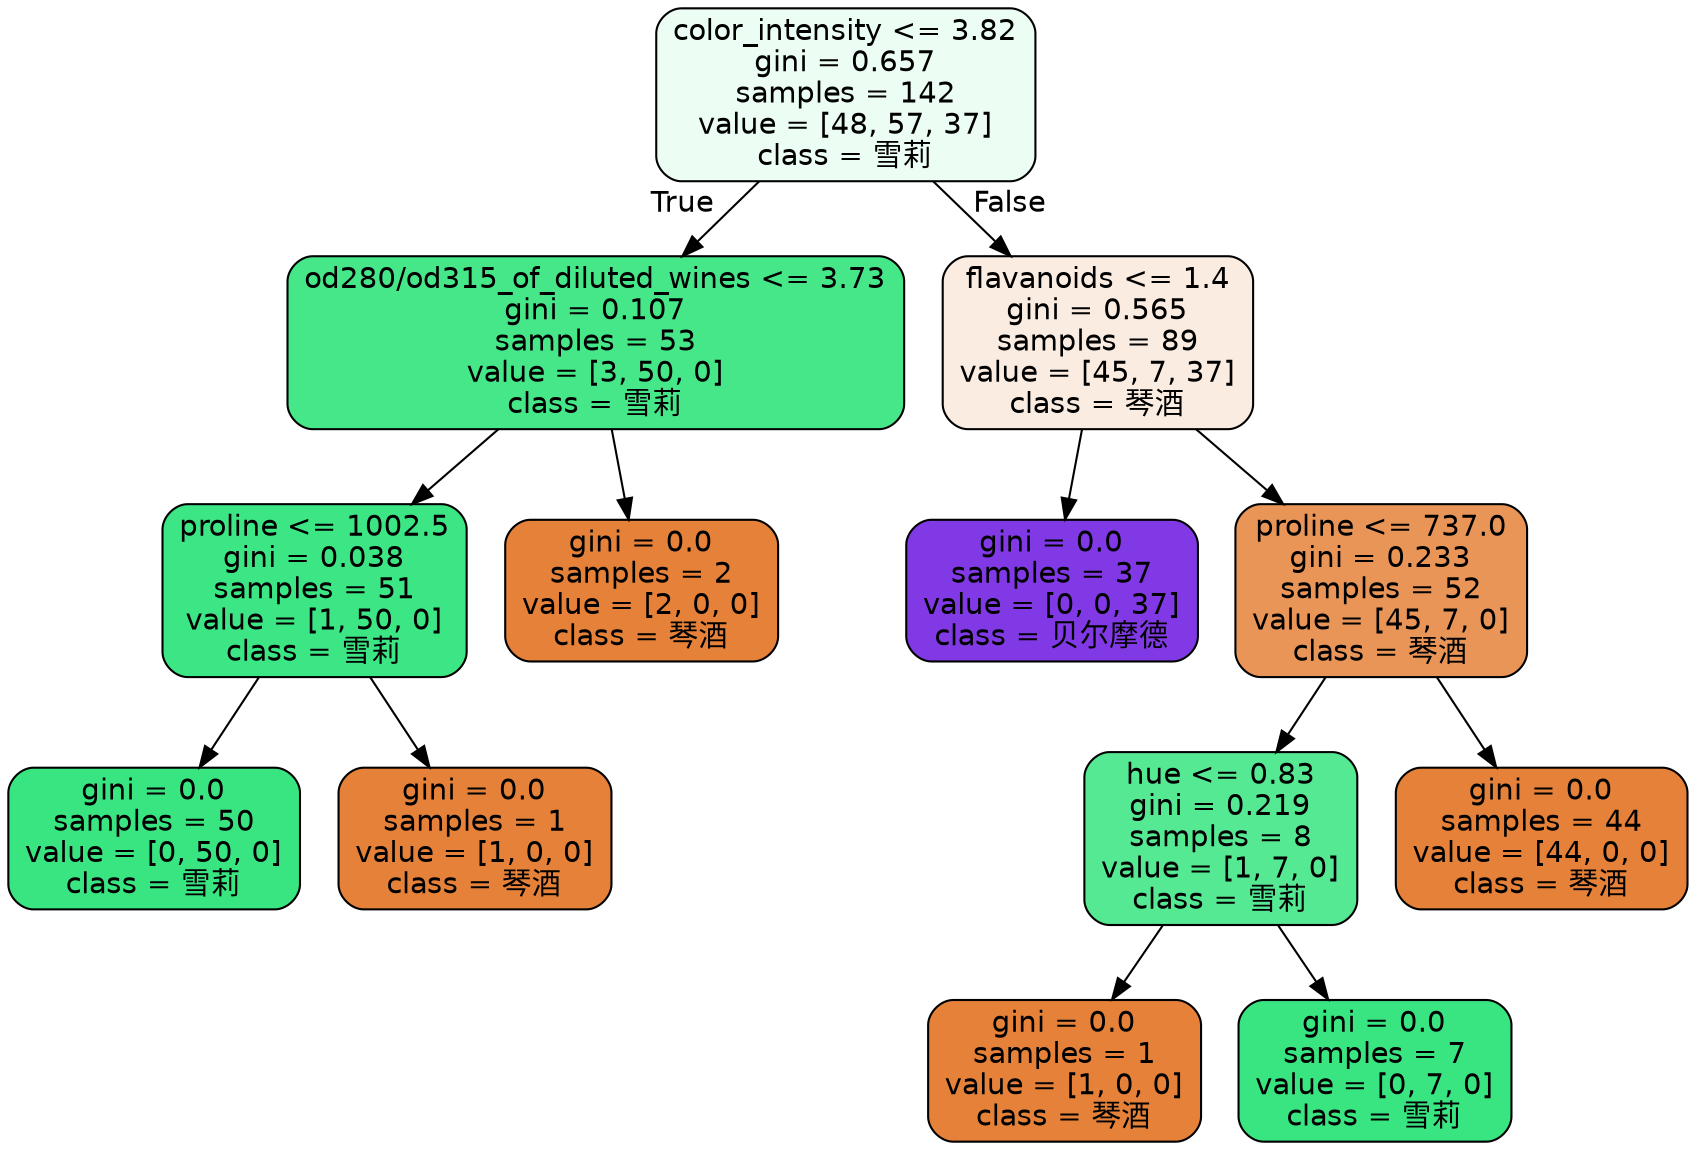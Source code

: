 digraph Tree {
node [shape=box, style="filled, rounded", color="black", fontname=helvetica] ;
edge [fontname=helvetica] ;
0 [label="color_intensity <= 3.82\ngini = 0.657\nsamples = 142\nvalue = [48, 57, 37]\nclass = 雪莉", fillcolor="#ecfdf3"] ;
1 [label="od280/od315_of_diluted_wines <= 3.73\ngini = 0.107\nsamples = 53\nvalue = [3, 50, 0]\nclass = 雪莉", fillcolor="#45e789"] ;
0 -> 1 [labeldistance=2.5, labelangle=45, headlabel="True"] ;
2 [label="proline <= 1002.5\ngini = 0.038\nsamples = 51\nvalue = [1, 50, 0]\nclass = 雪莉", fillcolor="#3de684"] ;
1 -> 2 ;
3 [label="gini = 0.0\nsamples = 50\nvalue = [0, 50, 0]\nclass = 雪莉", fillcolor="#39e581"] ;
2 -> 3 ;
4 [label="gini = 0.0\nsamples = 1\nvalue = [1, 0, 0]\nclass = 琴酒", fillcolor="#e58139"] ;
2 -> 4 ;
5 [label="gini = 0.0\nsamples = 2\nvalue = [2, 0, 0]\nclass = 琴酒", fillcolor="#e58139"] ;
1 -> 5 ;
6 [label="flavanoids <= 1.4\ngini = 0.565\nsamples = 89\nvalue = [45, 7, 37]\nclass = 琴酒", fillcolor="#fbece1"] ;
0 -> 6 [labeldistance=2.5, labelangle=-45, headlabel="False"] ;
7 [label="gini = 0.0\nsamples = 37\nvalue = [0, 0, 37]\nclass = 贝尔摩德", fillcolor="#8139e5"] ;
6 -> 7 ;
8 [label="proline <= 737.0\ngini = 0.233\nsamples = 52\nvalue = [45, 7, 0]\nclass = 琴酒", fillcolor="#e99558"] ;
6 -> 8 ;
9 [label="hue <= 0.83\ngini = 0.219\nsamples = 8\nvalue = [1, 7, 0]\nclass = 雪莉", fillcolor="#55e993"] ;
8 -> 9 ;
10 [label="gini = 0.0\nsamples = 1\nvalue = [1, 0, 0]\nclass = 琴酒", fillcolor="#e58139"] ;
9 -> 10 ;
11 [label="gini = 0.0\nsamples = 7\nvalue = [0, 7, 0]\nclass = 雪莉", fillcolor="#39e581"] ;
9 -> 11 ;
12 [label="gini = 0.0\nsamples = 44\nvalue = [44, 0, 0]\nclass = 琴酒", fillcolor="#e58139"] ;
8 -> 12 ;
}